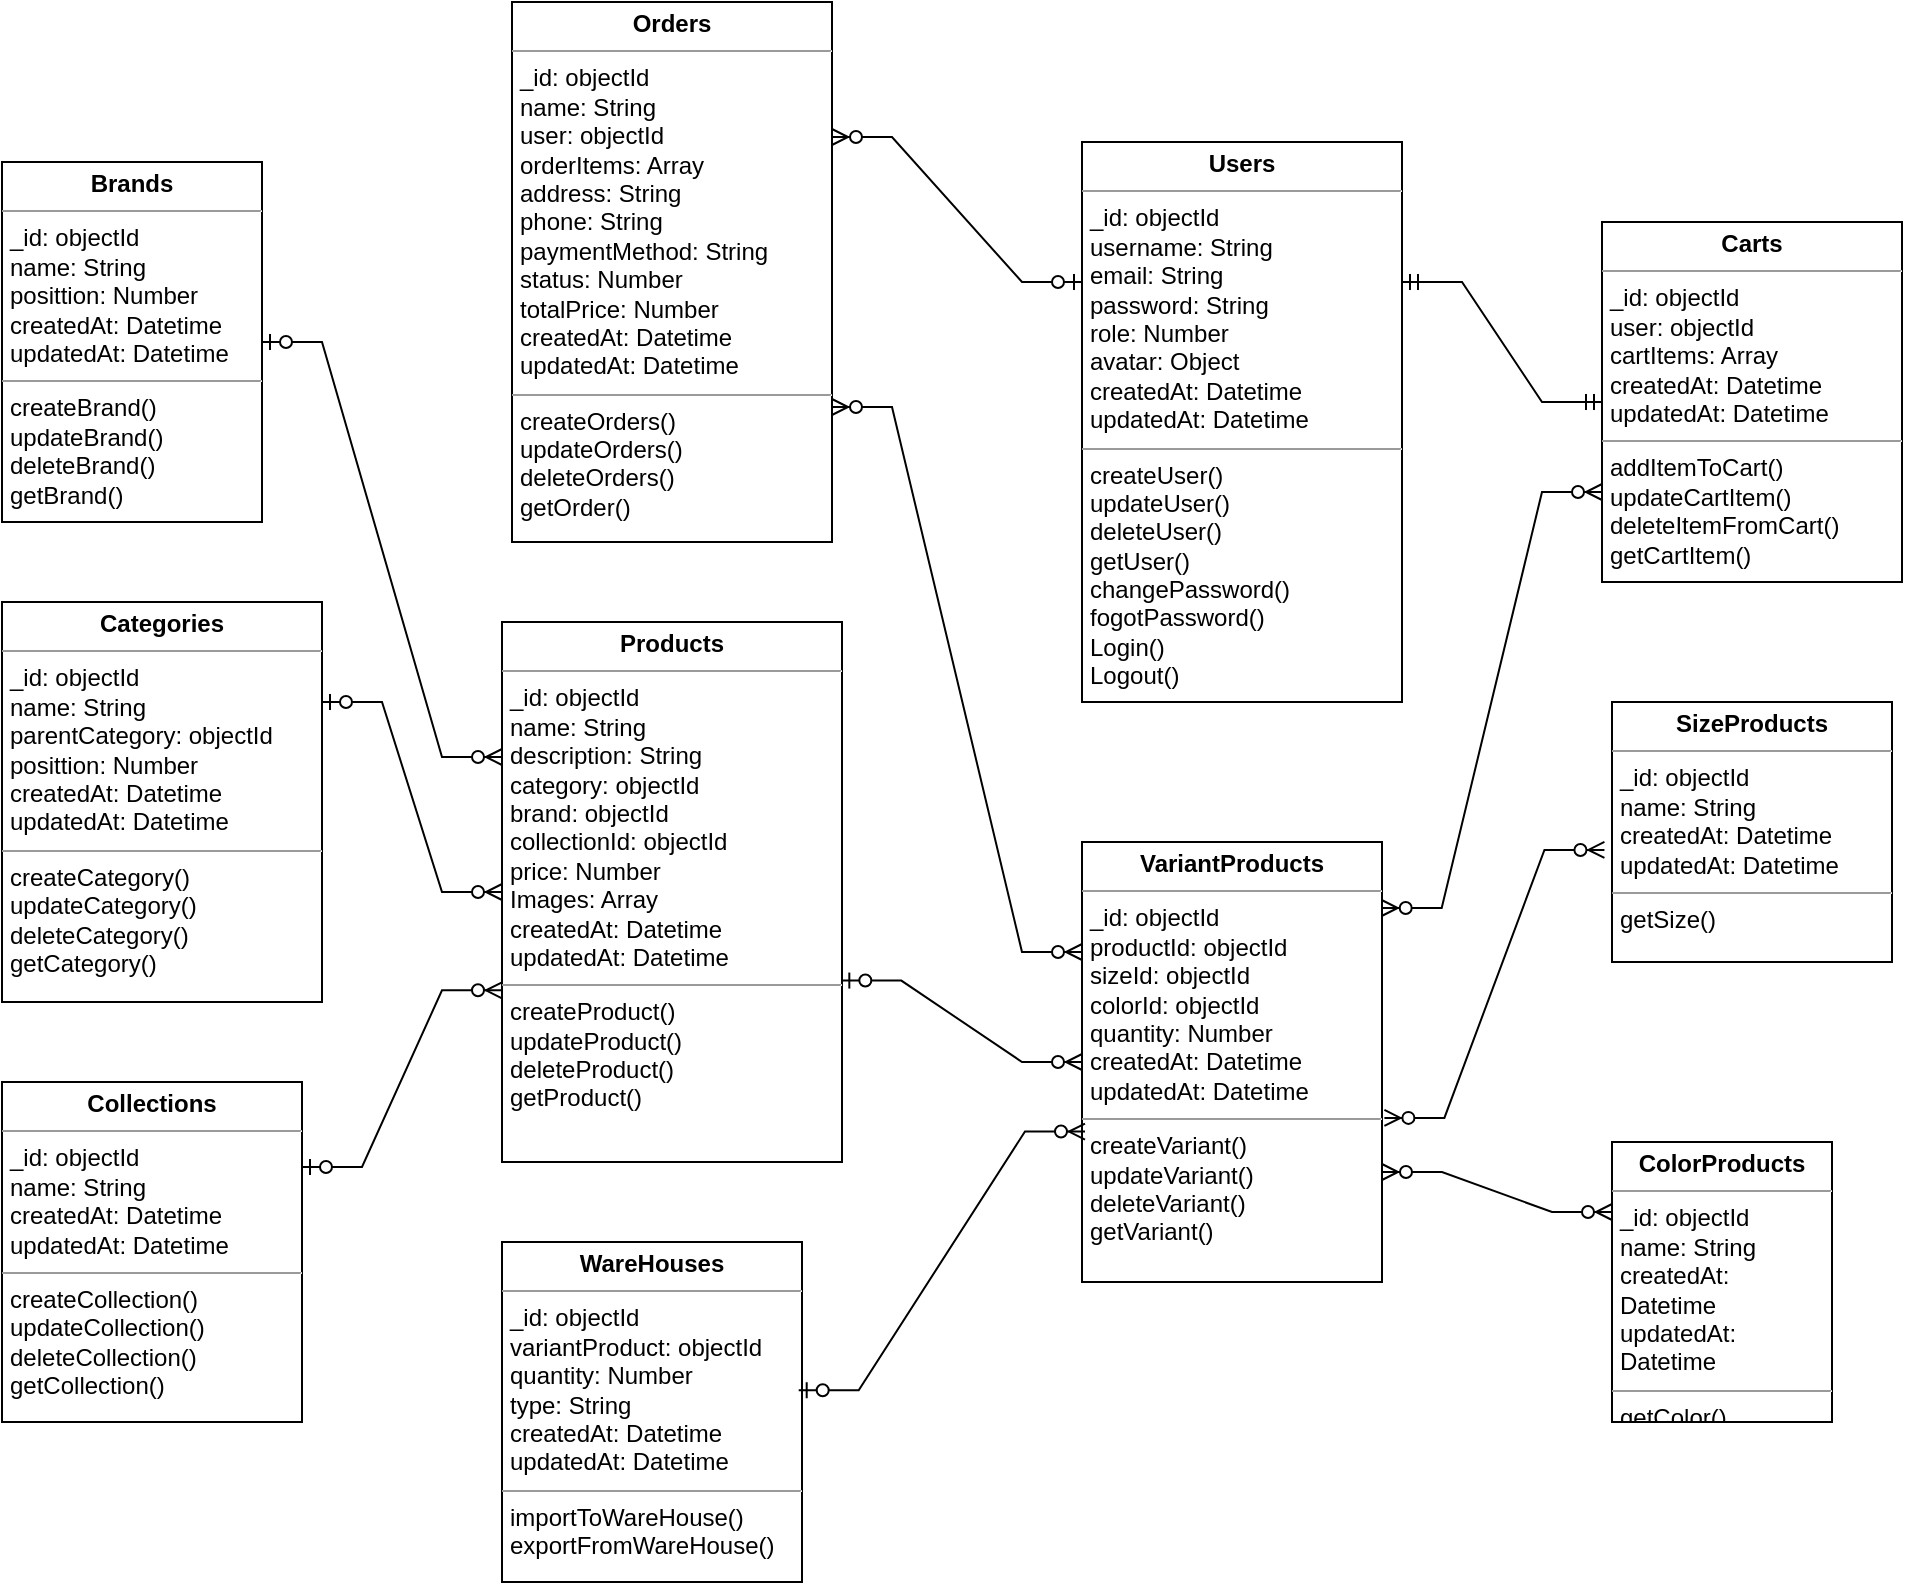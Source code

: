 <mxfile version="22.1.7" type="device">
  <diagram id="GTNDM5GmYxLon-XQoKPh" name="Page-1">
    <mxGraphModel dx="706" dy="376" grid="1" gridSize="10" guides="1" tooltips="1" connect="1" arrows="1" fold="1" page="1" pageScale="1" pageWidth="850" pageHeight="1100" math="0" shadow="0">
      <root>
        <mxCell id="0" />
        <mxCell id="1" parent="0" />
        <mxCell id="uxVeRAbOKWMjpfDk3HL7-1" value="&lt;p style=&quot;margin:0px;margin-top:4px;text-align:center;&quot;&gt;&lt;b&gt;Products&lt;/b&gt;&lt;/p&gt;&lt;hr size=&quot;1&quot;&gt;&lt;p style=&quot;margin:0px;margin-left:4px;&quot;&gt;_id: objectId&lt;/p&gt;&lt;p style=&quot;margin:0px;margin-left:4px;&quot;&gt;name: String&lt;/p&gt;&lt;p style=&quot;margin:0px;margin-left:4px;&quot;&gt;description: String&lt;/p&gt;&lt;p style=&quot;margin:0px;margin-left:4px;&quot;&gt;category: objectId&lt;/p&gt;&lt;p style=&quot;margin:0px;margin-left:4px;&quot;&gt;brand: objectId&lt;/p&gt;&lt;p style=&quot;margin:0px;margin-left:4px;&quot;&gt;collectionId: objectId&lt;/p&gt;&lt;p style=&quot;margin:0px;margin-left:4px;&quot;&gt;price: Number&lt;/p&gt;&lt;p style=&quot;margin:0px;margin-left:4px;&quot;&gt;Images: Array&lt;/p&gt;&lt;p style=&quot;margin:0px;margin-left:4px;&quot;&gt;createdAt: Datetime&lt;/p&gt;&lt;p style=&quot;margin:0px;margin-left:4px;&quot;&gt;updatedAt: Datetime&lt;/p&gt;&lt;hr size=&quot;1&quot;&gt;&lt;p style=&quot;border-color: var(--border-color); margin: 0px 0px 0px 4px;&quot;&gt;createProduct()&lt;/p&gt;&lt;p style=&quot;border-color: var(--border-color); margin: 0px 0px 0px 4px;&quot;&gt;updateProduct()&lt;/p&gt;&lt;p style=&quot;border-color: var(--border-color); margin: 0px 0px 0px 4px;&quot;&gt;deleteProduct()&lt;/p&gt;&lt;p style=&quot;border-color: var(--border-color); margin: 0px 0px 0px 4px;&quot;&gt;getProduct()&lt;/p&gt;" style="verticalAlign=top;align=left;overflow=fill;fontSize=12;fontFamily=Helvetica;html=1;whiteSpace=wrap;" parent="1" vertex="1">
          <mxGeometry x="480" y="490" width="170" height="270" as="geometry" />
        </mxCell>
        <mxCell id="uxVeRAbOKWMjpfDk3HL7-2" value="&lt;p style=&quot;margin:0px;margin-top:4px;text-align:center;&quot;&gt;&lt;b&gt;Brands&lt;/b&gt;&lt;/p&gt;&lt;hr size=&quot;1&quot;&gt;&lt;p style=&quot;margin:0px;margin-left:4px;&quot;&gt;_id: objectId&lt;/p&gt;&lt;p style=&quot;margin:0px;margin-left:4px;&quot;&gt;name: String&lt;/p&gt;&lt;p style=&quot;margin:0px;margin-left:4px;&quot;&gt;posittion: Number&lt;/p&gt;&lt;p style=&quot;margin:0px;margin-left:4px;&quot;&gt;createdAt: Datetime&lt;/p&gt;&lt;p style=&quot;margin:0px;margin-left:4px;&quot;&gt;updatedAt: Datetime&lt;/p&gt;&lt;hr size=&quot;1&quot;&gt;&lt;p style=&quot;margin:0px;margin-left:4px;&quot;&gt;createBrand()&lt;/p&gt;&lt;p style=&quot;margin:0px;margin-left:4px;&quot;&gt;updateBrand()&lt;/p&gt;&lt;p style=&quot;margin:0px;margin-left:4px;&quot;&gt;deleteBrand()&lt;/p&gt;&lt;p style=&quot;margin:0px;margin-left:4px;&quot;&gt;getBrand()&lt;/p&gt;" style="verticalAlign=top;align=left;overflow=fill;fontSize=12;fontFamily=Helvetica;html=1;whiteSpace=wrap;" parent="1" vertex="1">
          <mxGeometry x="230" y="260" width="130" height="180" as="geometry" />
        </mxCell>
        <mxCell id="uxVeRAbOKWMjpfDk3HL7-3" value="&lt;p style=&quot;margin:0px;margin-top:4px;text-align:center;&quot;&gt;&lt;b&gt;Categories&lt;/b&gt;&lt;/p&gt;&lt;hr size=&quot;1&quot;&gt;&lt;p style=&quot;margin:0px;margin-left:4px;&quot;&gt;_id: objectId&lt;/p&gt;&lt;p style=&quot;margin:0px;margin-left:4px;&quot;&gt;name: String&lt;/p&gt;&lt;p style=&quot;margin:0px;margin-left:4px;&quot;&gt;parentCategory: objectId&lt;/p&gt;&lt;p style=&quot;margin:0px;margin-left:4px;&quot;&gt;posittion: Number&lt;br&gt;&lt;/p&gt;&lt;p style=&quot;margin:0px;margin-left:4px;&quot;&gt;createdAt: Datetime&lt;/p&gt;&lt;p style=&quot;margin:0px;margin-left:4px;&quot;&gt;updatedAt: Datetime&lt;/p&gt;&lt;hr size=&quot;1&quot;&gt;&lt;p style=&quot;border-color: var(--border-color); margin: 0px 0px 0px 4px;&quot;&gt;createCategory()&lt;/p&gt;&lt;p style=&quot;border-color: var(--border-color); margin: 0px 0px 0px 4px;&quot;&gt;updateCategory()&lt;/p&gt;&lt;p style=&quot;border-color: var(--border-color); margin: 0px 0px 0px 4px;&quot;&gt;deleteCategory()&lt;/p&gt;&lt;p style=&quot;border-color: var(--border-color); margin: 0px 0px 0px 4px;&quot;&gt;getCategory()&lt;/p&gt;" style="verticalAlign=top;align=left;overflow=fill;fontSize=12;fontFamily=Helvetica;html=1;whiteSpace=wrap;" parent="1" vertex="1">
          <mxGeometry x="230" y="480" width="160" height="200" as="geometry" />
        </mxCell>
        <mxCell id="uxVeRAbOKWMjpfDk3HL7-4" value="&lt;p style=&quot;margin:0px;margin-top:4px;text-align:center;&quot;&gt;&lt;b&gt;Collections&lt;/b&gt;&lt;/p&gt;&lt;hr size=&quot;1&quot;&gt;&lt;p style=&quot;margin:0px;margin-left:4px;&quot;&gt;_id: objectId&lt;/p&gt;&lt;p style=&quot;margin:0px;margin-left:4px;&quot;&gt;name: String&lt;/p&gt;&lt;p style=&quot;margin:0px;margin-left:4px;&quot;&gt;createdAt: Datetime&lt;/p&gt;&lt;p style=&quot;margin:0px;margin-left:4px;&quot;&gt;updatedAt: Datetime&lt;/p&gt;&lt;hr size=&quot;1&quot;&gt;&lt;p style=&quot;border-color: var(--border-color); margin: 0px 0px 0px 4px;&quot;&gt;createCollection()&lt;/p&gt;&lt;p style=&quot;border-color: var(--border-color); margin: 0px 0px 0px 4px;&quot;&gt;updateCollection()&lt;/p&gt;&lt;p style=&quot;border-color: var(--border-color); margin: 0px 0px 0px 4px;&quot;&gt;deleteCollection()&lt;/p&gt;&lt;p style=&quot;border-color: var(--border-color); margin: 0px 0px 0px 4px;&quot;&gt;getCollection()&lt;/p&gt;" style="verticalAlign=top;align=left;overflow=fill;fontSize=12;fontFamily=Helvetica;html=1;whiteSpace=wrap;" parent="1" vertex="1">
          <mxGeometry x="230" y="720" width="150" height="170" as="geometry" />
        </mxCell>
        <mxCell id="uxVeRAbOKWMjpfDk3HL7-5" value="&lt;p style=&quot;margin:0px;margin-top:4px;text-align:center;&quot;&gt;&lt;b&gt;ColorProducts&lt;/b&gt;&lt;/p&gt;&lt;hr size=&quot;1&quot;&gt;&lt;p style=&quot;margin:0px;margin-left:4px;&quot;&gt;_id: objectId&lt;/p&gt;&lt;p style=&quot;margin:0px;margin-left:4px;&quot;&gt;name: String&lt;/p&gt;&lt;p style=&quot;margin:0px;margin-left:4px;&quot;&gt;createdAt: Datetime&lt;/p&gt;&lt;p style=&quot;margin:0px;margin-left:4px;&quot;&gt;updatedAt: Datetime&lt;/p&gt;&lt;hr size=&quot;1&quot;&gt;&lt;p style=&quot;margin:0px;margin-left:4px;&quot;&gt;&lt;span style=&quot;background-color: initial;&quot;&gt;getColor()&lt;/span&gt;&lt;br&gt;&lt;/p&gt;" style="verticalAlign=top;align=left;overflow=fill;fontSize=12;fontFamily=Helvetica;html=1;whiteSpace=wrap;" parent="1" vertex="1">
          <mxGeometry x="1035" y="750" width="110" height="140" as="geometry" />
        </mxCell>
        <mxCell id="uxVeRAbOKWMjpfDk3HL7-6" value="&lt;p style=&quot;margin:0px;margin-top:4px;text-align:center;&quot;&gt;&lt;b&gt;SizeProducts&lt;/b&gt;&lt;/p&gt;&lt;hr size=&quot;1&quot;&gt;&lt;p style=&quot;margin:0px;margin-left:4px;&quot;&gt;_id: objectId&lt;/p&gt;&lt;p style=&quot;margin:0px;margin-left:4px;&quot;&gt;name: String&lt;/p&gt;&lt;p style=&quot;margin:0px;margin-left:4px;&quot;&gt;createdAt: Datetime&lt;/p&gt;&lt;p style=&quot;margin:0px;margin-left:4px;&quot;&gt;updatedAt: Datetime&lt;/p&gt;&lt;hr size=&quot;1&quot;&gt;&lt;p style=&quot;margin:0px;margin-left:4px;&quot;&gt;getSize()&lt;/p&gt;" style="verticalAlign=top;align=left;overflow=fill;fontSize=12;fontFamily=Helvetica;html=1;whiteSpace=wrap;" parent="1" vertex="1">
          <mxGeometry x="1035" y="530" width="140" height="130" as="geometry" />
        </mxCell>
        <mxCell id="uxVeRAbOKWMjpfDk3HL7-7" value="&lt;p style=&quot;margin:0px;margin-top:4px;text-align:center;&quot;&gt;&lt;b&gt;VariantProducts&lt;/b&gt;&lt;/p&gt;&lt;hr size=&quot;1&quot;&gt;&lt;p style=&quot;margin:0px;margin-left:4px;&quot;&gt;_id: objectId&lt;/p&gt;&lt;p style=&quot;margin:0px;margin-left:4px;&quot;&gt;productId: objectId&lt;/p&gt;&lt;p style=&quot;margin:0px;margin-left:4px;&quot;&gt;sizeId: objectId&lt;/p&gt;&lt;p style=&quot;margin:0px;margin-left:4px;&quot;&gt;colorId: objectId&lt;/p&gt;&lt;p style=&quot;margin:0px;margin-left:4px;&quot;&gt;quantity: Number&lt;/p&gt;&lt;p style=&quot;margin:0px;margin-left:4px;&quot;&gt;createdAt: Datetime&lt;/p&gt;&lt;p style=&quot;margin:0px;margin-left:4px;&quot;&gt;updatedAt: Datetime&lt;/p&gt;&lt;hr size=&quot;1&quot;&gt;&lt;p style=&quot;margin:0px;margin-left:4px;&quot;&gt;createVariant()&lt;/p&gt;&lt;p style=&quot;margin:0px;margin-left:4px;&quot;&gt;updateVariant()&lt;/p&gt;&lt;p style=&quot;margin:0px;margin-left:4px;&quot;&gt;deleteVariant()&lt;/p&gt;&lt;p style=&quot;margin:0px;margin-left:4px;&quot;&gt;getVariant()&lt;/p&gt;" style="verticalAlign=top;align=left;overflow=fill;fontSize=12;fontFamily=Helvetica;html=1;whiteSpace=wrap;" parent="1" vertex="1">
          <mxGeometry x="770" y="600" width="150" height="220" as="geometry" />
        </mxCell>
        <mxCell id="uxVeRAbOKWMjpfDk3HL7-8" value="&lt;p style=&quot;margin:0px;margin-top:4px;text-align:center;&quot;&gt;&lt;b&gt;Users&lt;/b&gt;&lt;/p&gt;&lt;hr size=&quot;1&quot;&gt;&lt;p style=&quot;margin:0px;margin-left:4px;&quot;&gt;_id: objectId&lt;/p&gt;&lt;p style=&quot;margin:0px;margin-left:4px;&quot;&gt;username: String&lt;/p&gt;&lt;p style=&quot;margin:0px;margin-left:4px;&quot;&gt;email: String&lt;/p&gt;&lt;p style=&quot;margin:0px;margin-left:4px;&quot;&gt;password: String&lt;/p&gt;&lt;p style=&quot;margin:0px;margin-left:4px;&quot;&gt;role: Number&lt;/p&gt;&lt;p style=&quot;margin:0px;margin-left:4px;&quot;&gt;avatar: Object&lt;/p&gt;&lt;p style=&quot;margin:0px;margin-left:4px;&quot;&gt;createdAt: Datetime&lt;/p&gt;&lt;p style=&quot;margin:0px;margin-left:4px;&quot;&gt;updatedAt: Datetime&lt;/p&gt;&lt;hr size=&quot;1&quot;&gt;&lt;p style=&quot;border-color: var(--border-color); margin: 0px 0px 0px 4px;&quot;&gt;createUser()&lt;/p&gt;&lt;p style=&quot;border-color: var(--border-color); margin: 0px 0px 0px 4px;&quot;&gt;updateUser()&lt;/p&gt;&lt;p style=&quot;border-color: var(--border-color); margin: 0px 0px 0px 4px;&quot;&gt;deleteUser()&lt;/p&gt;&lt;p style=&quot;border-color: var(--border-color); margin: 0px 0px 0px 4px;&quot;&gt;getUser()&lt;/p&gt;&lt;p style=&quot;border-color: var(--border-color); margin: 0px 0px 0px 4px;&quot;&gt;changePassword()&lt;/p&gt;&lt;p style=&quot;border-color: var(--border-color); margin: 0px 0px 0px 4px;&quot;&gt;fogotPassword()&lt;/p&gt;&lt;p style=&quot;border-color: var(--border-color); margin: 0px 0px 0px 4px;&quot;&gt;Login()&lt;/p&gt;&lt;p style=&quot;border-color: var(--border-color); margin: 0px 0px 0px 4px;&quot;&gt;Logout()&lt;/p&gt;" style="verticalAlign=top;align=left;overflow=fill;fontSize=12;fontFamily=Helvetica;html=1;whiteSpace=wrap;" parent="1" vertex="1">
          <mxGeometry x="770" y="250" width="160" height="280" as="geometry" />
        </mxCell>
        <mxCell id="uxVeRAbOKWMjpfDk3HL7-9" value="&lt;p style=&quot;margin:0px;margin-top:4px;text-align:center;&quot;&gt;&lt;b&gt;Carts&lt;/b&gt;&lt;/p&gt;&lt;hr size=&quot;1&quot;&gt;&lt;p style=&quot;margin:0px;margin-left:4px;&quot;&gt;_id: objectId&lt;/p&gt;&lt;p style=&quot;margin:0px;margin-left:4px;&quot;&gt;user: objectId&lt;/p&gt;&lt;p style=&quot;margin:0px;margin-left:4px;&quot;&gt;cartItems: Array&lt;br&gt;&lt;/p&gt;&lt;p style=&quot;margin:0px;margin-left:4px;&quot;&gt;createdAt: Datetime&lt;/p&gt;&lt;p style=&quot;margin:0px;margin-left:4px;&quot;&gt;updatedAt: Datetime&lt;/p&gt;&lt;hr size=&quot;1&quot;&gt;&lt;p style=&quot;margin:0px;margin-left:4px;&quot;&gt;addItemToCart()&lt;/p&gt;&lt;p style=&quot;margin:0px;margin-left:4px;&quot;&gt;updateCartItem()&lt;/p&gt;&lt;p style=&quot;margin:0px;margin-left:4px;&quot;&gt;deleteItemFromCart()&lt;/p&gt;&lt;p style=&quot;margin:0px;margin-left:4px;&quot;&gt;getCartItem()&lt;/p&gt;" style="verticalAlign=top;align=left;overflow=fill;fontSize=12;fontFamily=Helvetica;html=1;whiteSpace=wrap;" parent="1" vertex="1">
          <mxGeometry x="1030" y="290" width="150" height="180" as="geometry" />
        </mxCell>
        <mxCell id="uxVeRAbOKWMjpfDk3HL7-10" value="&lt;p style=&quot;margin:0px;margin-top:4px;text-align:center;&quot;&gt;&lt;b&gt;Orders&lt;/b&gt;&lt;/p&gt;&lt;hr size=&quot;1&quot;&gt;&lt;p style=&quot;margin:0px;margin-left:4px;&quot;&gt;_id: objectId&lt;/p&gt;&lt;p style=&quot;margin:0px;margin-left:4px;&quot;&gt;name: String&lt;/p&gt;&lt;p style=&quot;margin:0px;margin-left:4px;&quot;&gt;user: objectId&lt;/p&gt;&lt;p style=&quot;margin:0px;margin-left:4px;&quot;&gt;orderItems: Array&lt;/p&gt;&lt;p style=&quot;margin:0px;margin-left:4px;&quot;&gt;address: String&lt;/p&gt;&lt;p style=&quot;margin:0px;margin-left:4px;&quot;&gt;phone: String&lt;/p&gt;&lt;p style=&quot;margin:0px;margin-left:4px;&quot;&gt;paymentMethod: String&lt;/p&gt;&lt;p style=&quot;margin:0px;margin-left:4px;&quot;&gt;status: Number&lt;/p&gt;&lt;p style=&quot;margin:0px;margin-left:4px;&quot;&gt;totalPrice: Number&lt;/p&gt;&lt;p style=&quot;margin:0px;margin-left:4px;&quot;&gt;createdAt: Datetime&lt;/p&gt;&lt;p style=&quot;margin:0px;margin-left:4px;&quot;&gt;updatedAt: Datetime&lt;/p&gt;&lt;hr size=&quot;1&quot;&gt;&lt;p style=&quot;border-color: var(--border-color); margin: 0px 0px 0px 4px;&quot;&gt;createOrders()&lt;/p&gt;&lt;p style=&quot;border-color: var(--border-color); margin: 0px 0px 0px 4px;&quot;&gt;updateOrders()&lt;/p&gt;&lt;p style=&quot;border-color: var(--border-color); margin: 0px 0px 0px 4px;&quot;&gt;deleteOrders()&lt;/p&gt;&lt;p style=&quot;border-color: var(--border-color); margin: 0px 0px 0px 4px;&quot;&gt;getOrder()&lt;/p&gt;" style="verticalAlign=top;align=left;overflow=fill;fontSize=12;fontFamily=Helvetica;html=1;whiteSpace=wrap;" parent="1" vertex="1">
          <mxGeometry x="485" y="180" width="160" height="270" as="geometry" />
        </mxCell>
        <mxCell id="uu0wLGDzeg-8mo9s6WGM-1" value="&lt;p style=&quot;margin:0px;margin-top:4px;text-align:center;&quot;&gt;&lt;b&gt;WareHouses&lt;/b&gt;&lt;/p&gt;&lt;hr size=&quot;1&quot;&gt;&lt;p style=&quot;margin:0px;margin-left:4px;&quot;&gt;_id: objectId&lt;/p&gt;&lt;p style=&quot;margin:0px;margin-left:4px;&quot;&gt;variantProduct: objectId&lt;/p&gt;&lt;p style=&quot;margin:0px;margin-left:4px;&quot;&gt;quantity: Number&lt;/p&gt;&lt;p style=&quot;margin:0px;margin-left:4px;&quot;&gt;type: String&lt;/p&gt;&lt;p style=&quot;margin:0px;margin-left:4px;&quot;&gt;createdAt: Datetime&lt;/p&gt;&lt;p style=&quot;margin:0px;margin-left:4px;&quot;&gt;updatedAt: Datetime&lt;/p&gt;&lt;hr size=&quot;1&quot;&gt;&lt;p style=&quot;margin:0px;margin-left:4px;&quot;&gt;importToWareHouse()&lt;/p&gt;&lt;p style=&quot;margin:0px;margin-left:4px;&quot;&gt;exportFromWareHouse()&lt;/p&gt;" style="verticalAlign=top;align=left;overflow=fill;fontSize=12;fontFamily=Helvetica;html=1;whiteSpace=wrap;" parent="1" vertex="1">
          <mxGeometry x="480" y="800" width="150" height="170" as="geometry" />
        </mxCell>
        <mxCell id="uu0wLGDzeg-8mo9s6WGM-2" value="" style="edgeStyle=entityRelationEdgeStyle;fontSize=12;html=1;endArrow=ERmandOne;startArrow=ERmandOne;rounded=0;entryX=0;entryY=0.5;entryDx=0;entryDy=0;exitX=1;exitY=0.25;exitDx=0;exitDy=0;" parent="1" source="uxVeRAbOKWMjpfDk3HL7-8" target="uxVeRAbOKWMjpfDk3HL7-9" edge="1">
          <mxGeometry width="100" height="100" relative="1" as="geometry">
            <mxPoint x="940" y="450" as="sourcePoint" />
            <mxPoint x="870" y="330" as="targetPoint" />
          </mxGeometry>
        </mxCell>
        <mxCell id="uu0wLGDzeg-8mo9s6WGM-11" value="" style="edgeStyle=entityRelationEdgeStyle;fontSize=12;html=1;endArrow=ERzeroToMany;endFill=1;startArrow=ERzeroToMany;rounded=0;exitX=1.008;exitY=0.627;exitDx=0;exitDy=0;exitPerimeter=0;entryX=-0.027;entryY=0.569;entryDx=0;entryDy=0;entryPerimeter=0;" parent="1" source="uxVeRAbOKWMjpfDk3HL7-7" target="uxVeRAbOKWMjpfDk3HL7-6" edge="1">
          <mxGeometry width="100" height="100" relative="1" as="geometry">
            <mxPoint x="1020" y="810" as="sourcePoint" />
            <mxPoint x="1120" y="710" as="targetPoint" />
            <Array as="points">
              <mxPoint x="1070" y="840" />
            </Array>
          </mxGeometry>
        </mxCell>
        <mxCell id="uu0wLGDzeg-8mo9s6WGM-12" value="" style="edgeStyle=entityRelationEdgeStyle;fontSize=12;html=1;endArrow=ERzeroToMany;endFill=1;startArrow=ERzeroToMany;rounded=0;exitX=1;exitY=0.75;exitDx=0;exitDy=0;entryX=0;entryY=0.25;entryDx=0;entryDy=0;" parent="1" source="uxVeRAbOKWMjpfDk3HL7-7" target="uxVeRAbOKWMjpfDk3HL7-5" edge="1">
          <mxGeometry width="100" height="100" relative="1" as="geometry">
            <mxPoint x="899.8" y="900.06" as="sourcePoint" />
            <mxPoint x="994.8" y="1006.06" as="targetPoint" />
            <Array as="points">
              <mxPoint x="1038.8" y="922.06" />
              <mxPoint x="970" y="940" />
              <mxPoint x="920" y="970" />
            </Array>
          </mxGeometry>
        </mxCell>
        <mxCell id="uu0wLGDzeg-8mo9s6WGM-13" value="" style="edgeStyle=entityRelationEdgeStyle;fontSize=12;html=1;endArrow=ERzeroToMany;endFill=1;startArrow=ERzeroToMany;rounded=0;exitX=0.999;exitY=0.15;exitDx=0;exitDy=0;exitPerimeter=0;entryX=0;entryY=0.75;entryDx=0;entryDy=0;" parent="1" source="uxVeRAbOKWMjpfDk3HL7-7" target="uxVeRAbOKWMjpfDk3HL7-9" edge="1">
          <mxGeometry width="100" height="100" relative="1" as="geometry">
            <mxPoint x="924.78" y="704.03" as="sourcePoint" />
            <mxPoint x="1054.78" y="600.03" as="targetPoint" />
            <Array as="points">
              <mxPoint x="1063.78" y="726.03" />
            </Array>
          </mxGeometry>
        </mxCell>
        <mxCell id="uu0wLGDzeg-8mo9s6WGM-14" value="" style="edgeStyle=entityRelationEdgeStyle;fontSize=12;html=1;endArrow=ERzeroToMany;startArrow=ERzeroToOne;rounded=0;exitX=1;exitY=0.25;exitDx=0;exitDy=0;" parent="1" source="uxVeRAbOKWMjpfDk3HL7-3" target="uxVeRAbOKWMjpfDk3HL7-1" edge="1">
          <mxGeometry width="100" height="100" relative="1" as="geometry">
            <mxPoint x="540" y="718" as="sourcePoint" />
            <mxPoint x="470" y="383.0" as="targetPoint" />
            <Array as="points">
              <mxPoint x="440" y="570" />
            </Array>
          </mxGeometry>
        </mxCell>
        <mxCell id="uu0wLGDzeg-8mo9s6WGM-17" value="" style="edgeStyle=entityRelationEdgeStyle;fontSize=12;html=1;endArrow=ERzeroToMany;startArrow=ERzeroToOne;rounded=0;exitX=0.998;exitY=0.664;exitDx=0;exitDy=0;exitPerimeter=0;entryX=0;entryY=0.5;entryDx=0;entryDy=0;" parent="1" source="uxVeRAbOKWMjpfDk3HL7-1" target="uxVeRAbOKWMjpfDk3HL7-7" edge="1">
          <mxGeometry width="100" height="100" relative="1" as="geometry">
            <mxPoint x="720" y="720" as="sourcePoint" />
            <mxPoint x="820" y="620" as="targetPoint" />
          </mxGeometry>
        </mxCell>
        <mxCell id="uu0wLGDzeg-8mo9s6WGM-18" value="" style="edgeStyle=entityRelationEdgeStyle;fontSize=12;html=1;endArrow=ERzeroToMany;startArrow=ERzeroToOne;rounded=0;exitX=1;exitY=0.5;exitDx=0;exitDy=0;entryX=0;entryY=0.25;entryDx=0;entryDy=0;" parent="1" source="uxVeRAbOKWMjpfDk3HL7-2" target="uxVeRAbOKWMjpfDk3HL7-1" edge="1">
          <mxGeometry width="100" height="100" relative="1" as="geometry">
            <mxPoint x="520" y="320" as="sourcePoint" />
            <mxPoint x="600" y="455" as="targetPoint" />
            <Array as="points">
              <mxPoint x="560" y="390" />
            </Array>
          </mxGeometry>
        </mxCell>
        <mxCell id="uu0wLGDzeg-8mo9s6WGM-19" value="" style="edgeStyle=entityRelationEdgeStyle;fontSize=12;html=1;endArrow=ERzeroToMany;startArrow=ERzeroToOne;rounded=0;exitX=0.989;exitY=0.436;exitDx=0;exitDy=0;exitPerimeter=0;entryX=0.01;entryY=0.658;entryDx=0;entryDy=0;entryPerimeter=0;" parent="1" source="uu0wLGDzeg-8mo9s6WGM-1" target="uxVeRAbOKWMjpfDk3HL7-7" edge="1">
          <mxGeometry width="100" height="100" relative="1" as="geometry">
            <mxPoint x="700" y="909.72" as="sourcePoint" />
            <mxPoint x="860" y="990.72" as="targetPoint" />
          </mxGeometry>
        </mxCell>
        <mxCell id="uu0wLGDzeg-8mo9s6WGM-20" value="" style="edgeStyle=entityRelationEdgeStyle;fontSize=12;html=1;endArrow=ERzeroToMany;startArrow=ERzeroToOne;rounded=0;exitX=1;exitY=0.25;exitDx=0;exitDy=0;entryX=0;entryY=0.682;entryDx=0;entryDy=0;entryPerimeter=0;" parent="1" source="uxVeRAbOKWMjpfDk3HL7-4" target="uxVeRAbOKWMjpfDk3HL7-1" edge="1">
          <mxGeometry width="100" height="100" relative="1" as="geometry">
            <mxPoint x="680" y="212.5" as="sourcePoint" />
            <mxPoint x="780" y="450.5" as="targetPoint" />
            <Array as="points">
              <mxPoint x="810" y="312.5" />
            </Array>
          </mxGeometry>
        </mxCell>
        <mxCell id="uu0wLGDzeg-8mo9s6WGM-21" value="" style="edgeStyle=entityRelationEdgeStyle;fontSize=12;html=1;endArrow=ERzeroToMany;startArrow=ERzeroToOne;rounded=0;exitX=0;exitY=0.25;exitDx=0;exitDy=0;entryX=1;entryY=0.25;entryDx=0;entryDy=0;" parent="1" source="uxVeRAbOKWMjpfDk3HL7-8" target="uxVeRAbOKWMjpfDk3HL7-10" edge="1">
          <mxGeometry width="100" height="100" relative="1" as="geometry">
            <mxPoint x="950" y="425" as="sourcePoint" />
            <mxPoint x="1030" y="550" as="targetPoint" />
            <Array as="points">
              <mxPoint x="990" y="495" />
            </Array>
          </mxGeometry>
        </mxCell>
        <mxCell id="uu0wLGDzeg-8mo9s6WGM-22" value="" style="edgeStyle=entityRelationEdgeStyle;fontSize=12;html=1;endArrow=ERzeroToMany;endFill=1;startArrow=ERzeroToMany;rounded=0;exitX=1;exitY=0.75;exitDx=0;exitDy=0;entryX=0;entryY=0.25;entryDx=0;entryDy=0;" parent="1" source="uxVeRAbOKWMjpfDk3HL7-10" target="uxVeRAbOKWMjpfDk3HL7-7" edge="1">
          <mxGeometry width="100" height="100" relative="1" as="geometry">
            <mxPoint x="880" y="570" as="sourcePoint" />
            <mxPoint x="980" y="470" as="targetPoint" />
            <Array as="points">
              <mxPoint x="820" y="530" />
            </Array>
          </mxGeometry>
        </mxCell>
      </root>
    </mxGraphModel>
  </diagram>
</mxfile>
